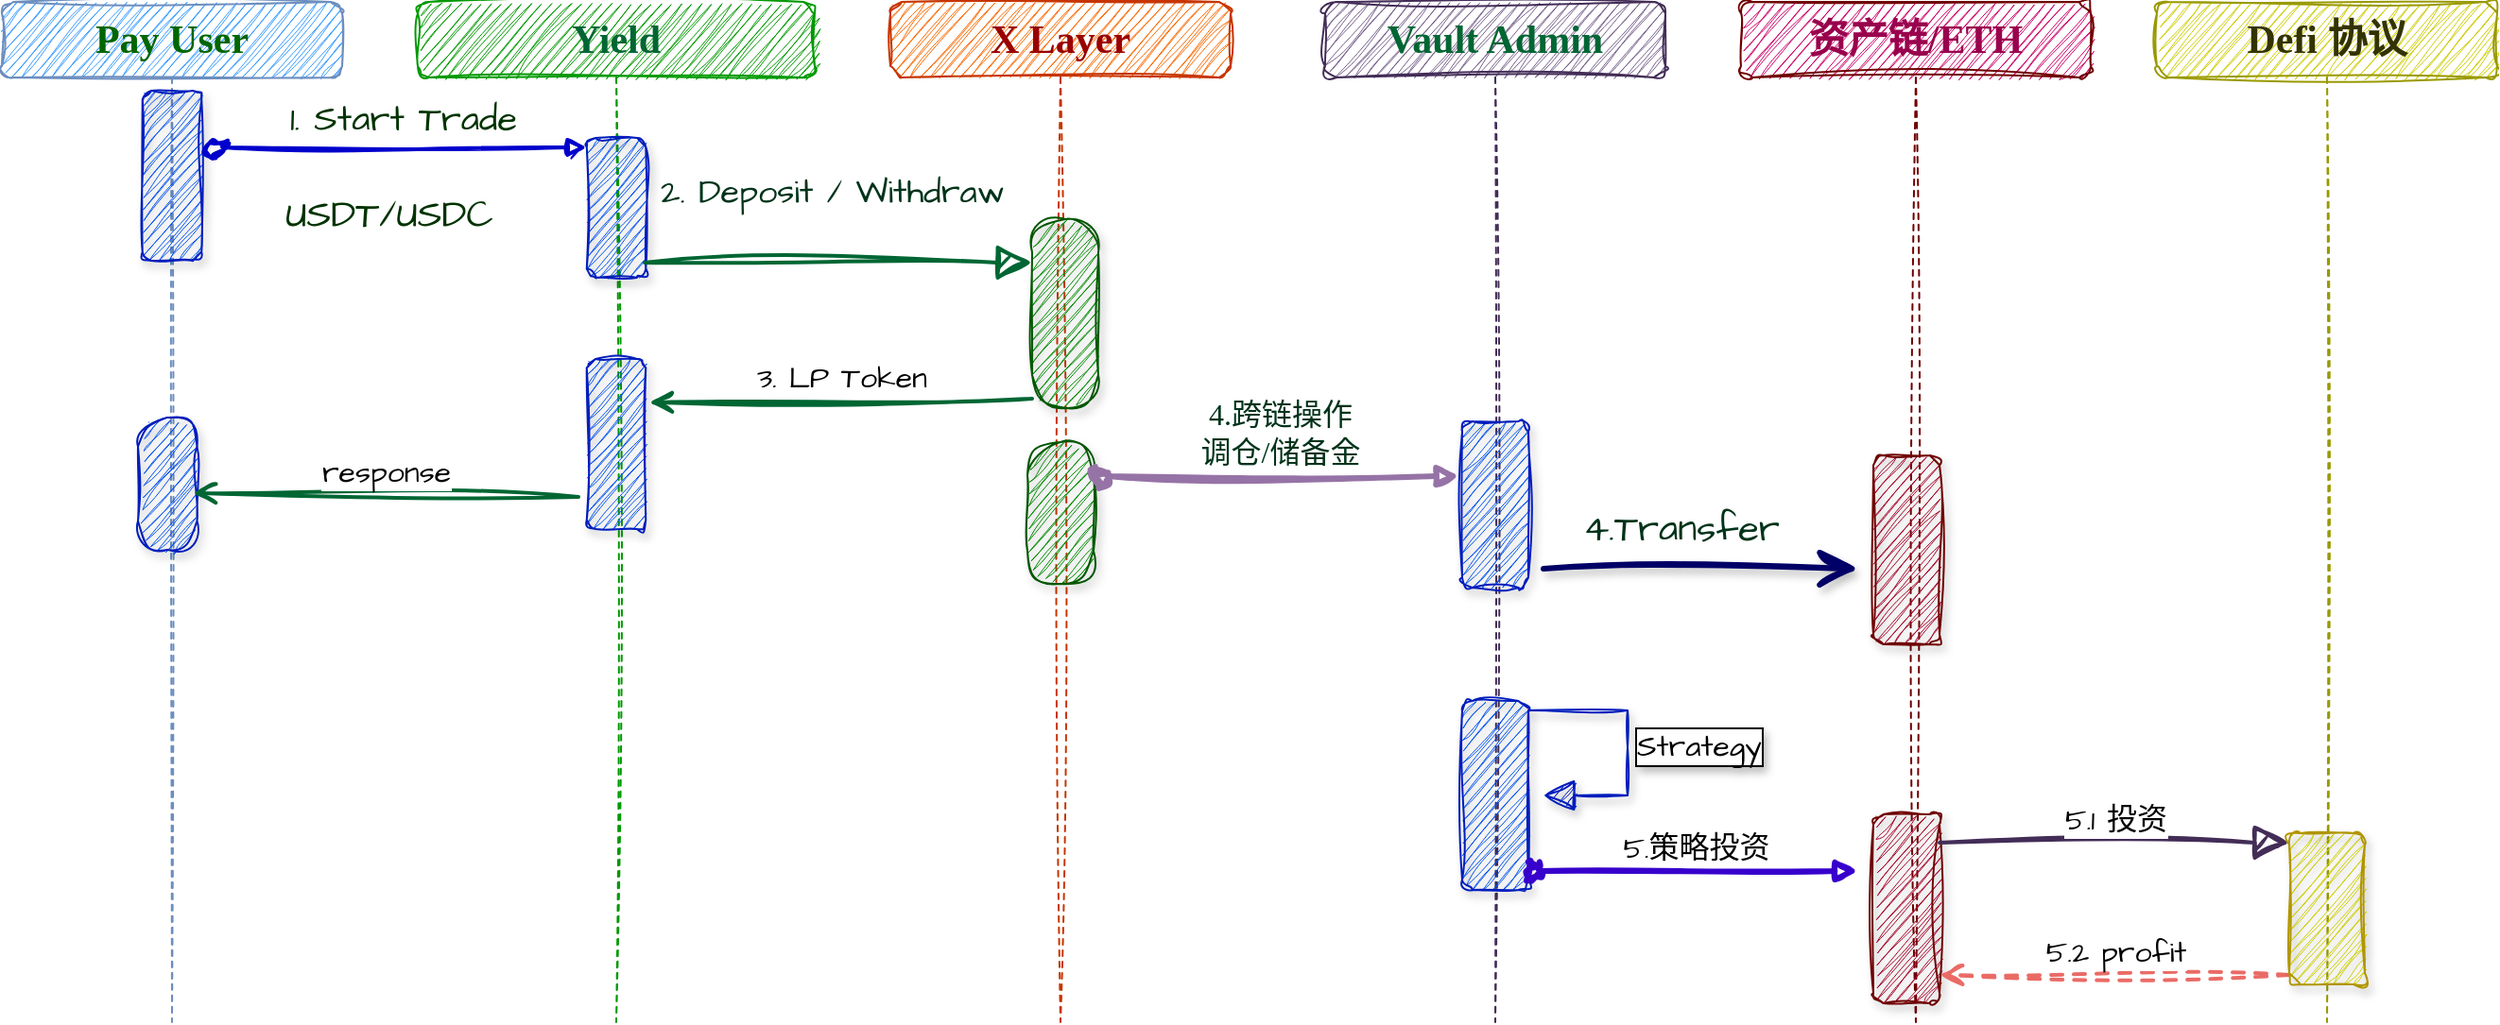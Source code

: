 <mxfile version="27.1.6">
  <diagram name="第 1 页" id="j1TzuLuGr58YibAGpSaS">
    <mxGraphModel dx="2104" dy="839" grid="0" gridSize="1" guides="1" tooltips="1" connect="1" arrows="1" fold="1" page="0" pageScale="1" pageWidth="827" pageHeight="1169" math="0" shadow="0">
      <root>
        <mxCell id="0" />
        <mxCell id="1" parent="0" />
        <mxCell id="IqrCXrtKxaEDs8SVGuVz-1" value="&lt;font style=&quot;color: rgb(0, 102, 0);&quot;&gt;Pay User&lt;/font&gt;" style="shape=umlLifeline;perimeter=lifelinePerimeter;whiteSpace=wrap;html=1;container=1;dropTarget=0;collapsible=0;recursiveResize=0;outlineConnect=0;portConstraint=eastwest;newEdgeStyle={&quot;curved&quot;:0,&quot;rounded&quot;:0};fontFamily=Comic Sans MS;sketch=1;curveFitting=1;jiggle=2;rounded=1;fillColor=#3399FF;strokeColor=#6c8ebf;fontSize=21;fontStyle=1" parent="1" vertex="1">
          <mxGeometry x="-10" width="180" height="540" as="geometry" />
        </mxCell>
        <mxCell id="uoGXqu0kDNc_xjMYB53n-3" value="" style="html=1;points=[[0,0,0,0,5],[0,1,0,0,-5],[1,0,0,0,5],[1,1,0,0,-5]];perimeter=orthogonalPerimeter;outlineConnect=0;targetShapes=umlLifeline;portConstraint=eastwest;newEdgeStyle={&quot;curved&quot;:0,&quot;rounded&quot;:0};fontFamily=Architects Daughter;fontSource=https%3A%2F%2Ffonts.googleapis.com%2Fcss%3Ffamily%3DArchitects%2BDaughter;fillColor=#0050ef;strokeColor=#001DBC;fontColor=#ffffff;sketch=1;curveFitting=1;jiggle=2;rounded=1;shadow=1;" parent="IqrCXrtKxaEDs8SVGuVz-1" vertex="1">
          <mxGeometry x="74.37" y="47" width="31.25" height="90" as="geometry" />
        </mxCell>
        <mxCell id="uoGXqu0kDNc_xjMYB53n-4" value="" style="html=1;points=[[0,0,0,0,5],[0,1,0,0,-5],[1,0,0,0,5],[1,1,0,0,-5]];perimeter=orthogonalPerimeter;outlineConnect=0;targetShapes=umlLifeline;portConstraint=eastwest;newEdgeStyle={&quot;curved&quot;:0,&quot;rounded&quot;:0};fontFamily=Architects Daughter;fontSource=https%3A%2F%2Ffonts.googleapis.com%2Fcss%3Ffamily%3DArchitects%2BDaughter;fillColor=#0050ef;strokeColor=#001DBC;fontColor=#ffffff;sketch=1;curveFitting=1;jiggle=2;rounded=1;shadow=1;arcSize=49;" parent="IqrCXrtKxaEDs8SVGuVz-1" vertex="1">
          <mxGeometry x="72" y="220" width="31.25" height="70" as="geometry" />
        </mxCell>
        <mxCell id="IqrCXrtKxaEDs8SVGuVz-6" value="&lt;font style=&quot;color: rgb(0, 102, 51);&quot;&gt;Yield&lt;/font&gt;" style="shape=umlLifeline;perimeter=lifelinePerimeter;whiteSpace=wrap;html=1;container=1;dropTarget=0;collapsible=0;recursiveResize=0;outlineConnect=0;portConstraint=eastwest;newEdgeStyle={&quot;curved&quot;:0,&quot;rounded&quot;:0};fontFamily=Comic Sans MS;sketch=1;curveFitting=1;jiggle=2;rounded=1;fillColor=#009900;strokeColor=#009900;fontSize=21;fontStyle=1" parent="1" vertex="1">
          <mxGeometry x="210" width="210" height="540" as="geometry" />
        </mxCell>
        <mxCell id="IqrCXrtKxaEDs8SVGuVz-7" value="" style="html=1;points=[[0,0,0,0,5],[0,1,0,0,-5],[1,0,0,0,5],[1,1,0,0,-5]];perimeter=orthogonalPerimeter;outlineConnect=0;targetShapes=umlLifeline;portConstraint=eastwest;newEdgeStyle={&quot;curved&quot;:0,&quot;rounded&quot;:0};fontFamily=Architects Daughter;fontSource=https%3A%2F%2Ffonts.googleapis.com%2Fcss%3Ffamily%3DArchitects%2BDaughter;fillColor=#0050ef;strokeColor=#001DBC;fontColor=#ffffff;sketch=1;curveFitting=1;jiggle=2;rounded=1;shadow=1;" parent="IqrCXrtKxaEDs8SVGuVz-6" vertex="1">
          <mxGeometry x="89.38" y="72" width="31.25" height="74" as="geometry" />
        </mxCell>
        <mxCell id="uoGXqu0kDNc_xjMYB53n-1" value="" style="html=1;points=[[0,0,0,0,5],[0,1,0,0,-5],[1,0,0,0,5],[1,1,0,0,-5]];perimeter=orthogonalPerimeter;outlineConnect=0;targetShapes=umlLifeline;portConstraint=eastwest;newEdgeStyle={&quot;curved&quot;:0,&quot;rounded&quot;:0};fontFamily=Architects Daughter;fontSource=https%3A%2F%2Ffonts.googleapis.com%2Fcss%3Ffamily%3DArchitects%2BDaughter;fillColor=#0050ef;strokeColor=#001DBC;fontColor=#ffffff;sketch=1;curveFitting=1;jiggle=2;rounded=1;shadow=1;" parent="IqrCXrtKxaEDs8SVGuVz-6" vertex="1">
          <mxGeometry x="89.38" y="189" width="31.25" height="90" as="geometry" />
        </mxCell>
        <mxCell id="IqrCXrtKxaEDs8SVGuVz-8" value="&lt;font style=&quot;font-size: 19px; color: rgb(0, 51, 0);&quot;&gt;1. Start Trade&lt;/font&gt;" style="html=1;verticalAlign=bottom;startArrow=oval;endArrow=block;startSize=8;curved=0;rounded=0;entryX=0;entryY=0;entryDx=0;entryDy=5;fontFamily=Architects Daughter;fontSource=https%3A%2F%2Ffonts.googleapis.com%2Fcss%3Ffamily%3DArchitects%2BDaughter;fontSize=16;sourcePerimeterSpacing=8;targetPerimeterSpacing=8;strokeColor=#0000CC;strokeWidth=2;sketch=1;curveFitting=1;jiggle=2;" parent="1" target="IqrCXrtKxaEDs8SVGuVz-7" edge="1" source="uoGXqu0kDNc_xjMYB53n-3">
          <mxGeometry x="0.003" relative="1" as="geometry">
            <mxPoint x="95" y="93" as="sourcePoint" />
            <mxPoint as="offset" />
          </mxGeometry>
        </mxCell>
        <mxCell id="IqrCXrtKxaEDs8SVGuVz-9" value="&lt;font style=&quot;color: rgb(153, 0, 0);&quot;&gt;X Layer&lt;/font&gt;" style="shape=umlLifeline;perimeter=lifelinePerimeter;whiteSpace=wrap;html=1;container=1;dropTarget=0;collapsible=0;recursiveResize=0;outlineConnect=0;portConstraint=eastwest;newEdgeStyle={&quot;curved&quot;:0,&quot;rounded&quot;:0};fontFamily=Comic Sans MS;sketch=1;curveFitting=1;jiggle=2;rounded=1;fillColor=#fa6800;strokeColor=#C73500;fontSize=21;fontStyle=1;fontColor=#000000;" parent="1" vertex="1">
          <mxGeometry x="460" width="180" height="540" as="geometry" />
        </mxCell>
        <mxCell id="IqrCXrtKxaEDs8SVGuVz-11" value="" style="html=1;points=[[0,0,0,0,5],[0,1,0,0,-5],[1,0,0,0,5],[1,1,0,0,-5]];perimeter=orthogonalPerimeter;outlineConnect=0;targetShapes=umlLifeline;portConstraint=eastwest;newEdgeStyle={&quot;curved&quot;:0,&quot;rounded&quot;:0};fontFamily=Architects Daughter;fontSource=https%3A%2F%2Ffonts.googleapis.com%2Fcss%3Ffamily%3DArchitects%2BDaughter;fillColor=#008a00;fontColor=#ffffff;strokeColor=#005700;sketch=1;curveFitting=1;jiggle=2;shadow=1;rounded=1;arcSize=50;labelBackgroundColor=none;textShadow=1;glass=0;" parent="IqrCXrtKxaEDs8SVGuVz-9" vertex="1">
          <mxGeometry x="75" y="115" width="35" height="100" as="geometry" />
        </mxCell>
        <mxCell id="iRXknCBIg4AkD2OQPZYj-1" value="" style="html=1;points=[[0,0,0,0,5],[0,1,0,0,-5],[1,0,0,0,5],[1,1,0,0,-5]];perimeter=orthogonalPerimeter;outlineConnect=0;targetShapes=umlLifeline;portConstraint=eastwest;newEdgeStyle={&quot;curved&quot;:0,&quot;rounded&quot;:0};fontFamily=Architects Daughter;fontSource=https%3A%2F%2Ffonts.googleapis.com%2Fcss%3Ffamily%3DArchitects%2BDaughter;fillColor=#008a00;fontColor=#ffffff;strokeColor=#005700;sketch=1;curveFitting=1;jiggle=2;shadow=1;rounded=1;arcSize=50;labelBackgroundColor=none;textShadow=1;glass=0;" vertex="1" parent="IqrCXrtKxaEDs8SVGuVz-9">
          <mxGeometry x="72.5" y="233" width="35" height="75" as="geometry" />
        </mxCell>
        <mxCell id="IqrCXrtKxaEDs8SVGuVz-12" value="&lt;font style=&quot;font-size: 18px; color: rgb(0, 51, 26);&quot;&gt;2. Deposit / Withdraw&lt;/font&gt;" style="html=1;verticalAlign=bottom;endArrow=block;curved=0;rounded=0;entryX=0;entryY=0;entryDx=0;entryDy=5;fontFamily=Architects Daughter;fontSource=https%3A%2F%2Ffonts.googleapis.com%2Fcss%3Ffamily%3DArchitects%2BDaughter;fontSize=16;startSize=14;endSize=14;sourcePerimeterSpacing=8;targetPerimeterSpacing=8;strokeColor=#006633;strokeWidth=2;sketch=1;curveFitting=1;jiggle=2;shadow=0;" parent="1" edge="1">
          <mxGeometry x="-0.034" y="24" relative="1" as="geometry">
            <mxPoint x="330" y="138" as="sourcePoint" />
            <mxPoint x="535" y="138" as="targetPoint" />
            <mxPoint as="offset" />
          </mxGeometry>
        </mxCell>
        <mxCell id="IqrCXrtKxaEDs8SVGuVz-13" value="3. LP Token" style="html=1;verticalAlign=bottom;endArrow=open;endSize=8;curved=0;rounded=1;exitX=0;exitY=1;exitDx=0;exitDy=-5;fontFamily=Architects Daughter;fontSource=https%3A%2F%2Ffonts.googleapis.com%2Fcss%3Ffamily%3DArchitects%2BDaughter;fontSize=16;sourcePerimeterSpacing=8;targetPerimeterSpacing=8;strokeColor=#006633;strokeWidth=2;sketch=1;curveFitting=1;jiggle=2;entryX=1.056;entryY=0.256;entryDx=0;entryDy=0;entryPerimeter=0;" parent="1" source="IqrCXrtKxaEDs8SVGuVz-11" target="uoGXqu0kDNc_xjMYB53n-1" edge="1">
          <mxGeometry x="0.004" relative="1" as="geometry">
            <mxPoint x="339" y="245" as="targetPoint" />
            <mxPoint as="offset" />
          </mxGeometry>
        </mxCell>
        <mxCell id="So9lpCZKGh69Al9hTp2r-1" value="&lt;font style=&quot;color: rgb(0, 102, 51);&quot;&gt;Vault Admin&lt;/font&gt;" style="shape=umlLifeline;perimeter=lifelinePerimeter;whiteSpace=wrap;html=1;container=1;dropTarget=0;collapsible=0;recursiveResize=0;outlineConnect=0;portConstraint=eastwest;newEdgeStyle={&quot;curved&quot;:0,&quot;rounded&quot;:0};fontFamily=Comic Sans MS;sketch=1;curveFitting=1;jiggle=2;rounded=1;fillColor=#76608a;strokeColor=#432D57;fontSize=21;fontStyle=1;fontColor=#ffffff;" parent="1" vertex="1">
          <mxGeometry x="690" width="180" height="540" as="geometry" />
        </mxCell>
        <mxCell id="So9lpCZKGh69Al9hTp2r-2" value="" style="html=1;points=[[0,0,0,0,5],[0,1,0,0,-5],[1,0,0,0,5],[1,1,0,0,-5]];perimeter=orthogonalPerimeter;outlineConnect=0;targetShapes=umlLifeline;portConstraint=eastwest;newEdgeStyle={&quot;curved&quot;:0,&quot;rounded&quot;:0};fontFamily=Architects Daughter;fontSource=https%3A%2F%2Ffonts.googleapis.com%2Fcss%3Ffamily%3DArchitects%2BDaughter;fillColor=#0050ef;fontColor=#ffffff;strokeColor=#001DBC;sketch=1;curveFitting=1;jiggle=2;shadow=1;rounded=1;" parent="So9lpCZKGh69Al9hTp2r-1" vertex="1">
          <mxGeometry x="72.5" y="222" width="35" height="88" as="geometry" />
        </mxCell>
        <mxCell id="So9lpCZKGh69Al9hTp2r-15" value="" style="html=1;points=[[0,0,0,0,5],[0,1,0,0,-5],[1,0,0,0,5],[1,1,0,0,-5]];perimeter=orthogonalPerimeter;outlineConnect=0;targetShapes=umlLifeline;portConstraint=eastwest;newEdgeStyle={&quot;curved&quot;:0,&quot;rounded&quot;:0};fontFamily=Architects Daughter;fontSource=https%3A%2F%2Ffonts.googleapis.com%2Fcss%3Ffamily%3DArchitects%2BDaughter;fillColor=#0050ef;fontColor=#ffffff;strokeColor=#001DBC;sketch=1;curveFitting=1;jiggle=2;shadow=1;rounded=1;" parent="So9lpCZKGh69Al9hTp2r-1" vertex="1">
          <mxGeometry x="72.5" y="370" width="35" height="100" as="geometry" />
        </mxCell>
        <mxCell id="So9lpCZKGh69Al9hTp2r-17" value="Strategy" style="html=1;align=left;spacingLeft=2;endArrow=block;rounded=0;edgeStyle=orthogonalEdgeStyle;curved=0;rounded=0;fontFamily=Architects Daughter;fontSource=https%3A%2F%2Ffonts.googleapis.com%2Fcss%3Ffamily%3DArchitects%2BDaughter;fontSize=16;startSize=14;endSize=14;sourcePerimeterSpacing=8;targetPerimeterSpacing=8;exitX=1;exitY=0;exitDx=0;exitDy=5;exitPerimeter=0;sketch=1;curveFitting=1;jiggle=2;fillColor=#0050ef;strokeColor=#001DBC;shadow=1;labelBorderColor=default;textShadow=1;" parent="So9lpCZKGh69Al9hTp2r-1" source="So9lpCZKGh69Al9hTp2r-15" target="So9lpCZKGh69Al9hTp2r-15" edge="1">
          <mxGeometry relative="1" as="geometry">
            <mxPoint x="130" y="390" as="sourcePoint" />
            <Array as="points">
              <mxPoint x="160" y="375" />
              <mxPoint x="160" y="420" />
            </Array>
            <mxPoint x="143" y="420" as="targetPoint" />
          </mxGeometry>
        </mxCell>
        <mxCell id="So9lpCZKGh69Al9hTp2r-5" value="&lt;font style=&quot;color: rgb(153, 0, 77);&quot;&gt;资产链/ETH&lt;/font&gt;" style="shape=umlLifeline;perimeter=lifelinePerimeter;whiteSpace=wrap;html=1;container=1;dropTarget=0;collapsible=0;recursiveResize=0;outlineConnect=0;portConstraint=eastwest;newEdgeStyle={&quot;curved&quot;:0,&quot;rounded&quot;:0};fontFamily=Comic Sans MS;sketch=1;curveFitting=1;jiggle=2;rounded=1;fillColor=#CC0066;strokeColor=#6F0000;fontSize=21;fontStyle=1;fontColor=#ffffff;" parent="1" vertex="1">
          <mxGeometry x="910" width="185" height="540" as="geometry" />
        </mxCell>
        <mxCell id="So9lpCZKGh69Al9hTp2r-6" value="" style="html=1;points=[[0,0,0,0,5],[0,1,0,0,-5],[1,0,0,0,5],[1,1,0,0,-5]];perimeter=orthogonalPerimeter;outlineConnect=0;targetShapes=umlLifeline;portConstraint=eastwest;newEdgeStyle={&quot;curved&quot;:0,&quot;rounded&quot;:0};fontFamily=Architects Daughter;fontSource=https%3A%2F%2Ffonts.googleapis.com%2Fcss%3Ffamily%3DArchitects%2BDaughter;fillColor=#a20025;fontColor=#ffffff;strokeColor=#6F0000;sketch=1;curveFitting=1;jiggle=2;shadow=1;rounded=1;" parent="So9lpCZKGh69Al9hTp2r-5" vertex="1">
          <mxGeometry x="70" y="240" width="35" height="100" as="geometry" />
        </mxCell>
        <mxCell id="So9lpCZKGh69Al9hTp2r-19" value="" style="html=1;points=[[0,0,0,0,5],[0,1,0,0,-5],[1,0,0,0,5],[1,1,0,0,-5]];perimeter=orthogonalPerimeter;outlineConnect=0;targetShapes=umlLifeline;portConstraint=eastwest;newEdgeStyle={&quot;curved&quot;:0,&quot;rounded&quot;:0};fontFamily=Architects Daughter;fontSource=https%3A%2F%2Ffonts.googleapis.com%2Fcss%3Ffamily%3DArchitects%2BDaughter;fillColor=#a20025;fontColor=#ffffff;strokeColor=#6F0000;sketch=1;curveFitting=1;jiggle=2;shadow=1;rounded=1;" parent="So9lpCZKGh69Al9hTp2r-5" vertex="1">
          <mxGeometry x="70" y="430" width="35" height="100" as="geometry" />
        </mxCell>
        <mxCell id="So9lpCZKGh69Al9hTp2r-24" value="5.1 投资" style="html=1;verticalAlign=bottom;endArrow=block;curved=0;rounded=0;entryX=0;entryY=0;entryDx=0;entryDy=5;fontFamily=Architects Daughter;fontSource=https%3A%2F%2Ffonts.googleapis.com%2Fcss%3Ffamily%3DArchitects%2BDaughter;fontSize=16;startSize=14;endSize=14;sourcePerimeterSpacing=8;targetPerimeterSpacing=8;strokeWidth=2;fillColor=#76608a;strokeColor=#432D57;sketch=1;curveFitting=1;jiggle=2;shadow=0;" parent="So9lpCZKGh69Al9hTp2r-5" target="So9lpCZKGh69Al9hTp2r-23" edge="1">
          <mxGeometry relative="1" as="geometry">
            <mxPoint x="105" y="445" as="sourcePoint" />
          </mxGeometry>
        </mxCell>
        <mxCell id="So9lpCZKGh69Al9hTp2r-25" value="5.2 profit" style="html=1;verticalAlign=bottom;endArrow=open;dashed=1;endSize=8;curved=0;rounded=0;exitX=0;exitY=1;exitDx=0;exitDy=-5;fontFamily=Architects Daughter;fontSource=https%3A%2F%2Ffonts.googleapis.com%2Fcss%3Ffamily%3DArchitects%2BDaughter;fontSize=16;sourcePerimeterSpacing=8;targetPerimeterSpacing=8;strokeWidth=2;strokeColor=#EA6B66;sketch=1;curveFitting=1;jiggle=2;" parent="So9lpCZKGh69Al9hTp2r-5" source="So9lpCZKGh69Al9hTp2r-23" edge="1">
          <mxGeometry relative="1" as="geometry">
            <mxPoint x="105" y="515" as="targetPoint" />
          </mxGeometry>
        </mxCell>
        <mxCell id="So9lpCZKGh69Al9hTp2r-8" value="" style="edgeStyle=none;curved=0;rounded=0;orthogonalLoop=1;jettySize=auto;html=1;fontFamily=Architects Daughter;fontSource=https%3A%2F%2Ffonts.googleapis.com%2Fcss%3Ffamily%3DArchitects%2BDaughter;fontSize=16;startSize=14;endArrow=open;endSize=14;sourcePerimeterSpacing=8;targetPerimeterSpacing=8;strokeColor=#000066;strokeWidth=3;sketch=1;curveFitting=1;jiggle=2;shadow=1;" parent="1" edge="1">
          <mxGeometry relative="1" as="geometry">
            <mxPoint x="805.5" y="300" as="sourcePoint" />
            <mxPoint x="972" y="300" as="targetPoint" />
          </mxGeometry>
        </mxCell>
        <mxCell id="So9lpCZKGh69Al9hTp2r-13" value="&lt;font style=&quot;color: rgb(0, 51, 26);&quot; face=&quot;Comic Sans MS&quot;&gt;4.跨链操作&lt;/font&gt;&lt;div&gt;&lt;font style=&quot;color: rgb(0, 51, 26);&quot; face=&quot;Comic Sans MS&quot;&gt;调仓/储备金&lt;/font&gt;&lt;/div&gt;" style="html=1;verticalAlign=bottom;startArrow=oval;endArrow=block;startSize=8;curved=0;rounded=0;fontFamily=Architects Daughter;fontSource=https%3A%2F%2Ffonts.googleapis.com%2Fcss%3Ffamily%3DArchitects%2BDaughter;fontSize=16;sourcePerimeterSpacing=8;targetPerimeterSpacing=8;strokeColor=#9673a6;strokeWidth=3;sketch=1;curveFitting=1;jiggle=2;fillColor=#e1d5e7;" parent="1" edge="1">
          <mxGeometry relative="1" as="geometry">
            <mxPoint x="571" y="251" as="sourcePoint" />
            <mxPoint x="761" y="251" as="targetPoint" />
            <mxPoint as="offset" />
          </mxGeometry>
        </mxCell>
        <mxCell id="So9lpCZKGh69Al9hTp2r-14" value="&lt;font style=&quot;color: rgb(0, 51, 26);&quot;&gt;4.Transfer&lt;/font&gt;" style="text;html=1;align=center;verticalAlign=middle;resizable=0;points=[];autosize=1;strokeColor=none;fillColor=none;fontSize=20;fontFamily=Architects Daughter;fontSource=https%3A%2F%2Ffonts.googleapis.com%2Fcss%3Ffamily%3DArchitects%2BDaughter;rounded=1;sketch=1;curveFitting=1;jiggle=2;" parent="1" vertex="1">
          <mxGeometry x="817" y="260" width="122" height="36" as="geometry" />
        </mxCell>
        <mxCell id="So9lpCZKGh69Al9hTp2r-18" value="5.策略投资" style="html=1;verticalAlign=bottom;startArrow=oval;startFill=1;endArrow=block;startSize=8;curved=0;rounded=0;fontFamily=Architects Daughter;fontSource=https%3A%2F%2Ffonts.googleapis.com%2Fcss%3Ffamily%3DArchitects%2BDaughter;fontSize=16;sourcePerimeterSpacing=8;targetPerimeterSpacing=8;sketch=1;curveFitting=1;jiggle=2;fillColor=#6a00ff;strokeColor=#3700CC;strokeWidth=3;" parent="1" target="So9lpCZKGh69Al9hTp2r-19" edge="1">
          <mxGeometry width="60" relative="1" as="geometry">
            <mxPoint x="800" y="460" as="sourcePoint" />
            <mxPoint x="860" y="460" as="targetPoint" />
          </mxGeometry>
        </mxCell>
        <mxCell id="So9lpCZKGh69Al9hTp2r-20" value="&lt;font style=&quot;color: rgb(51, 51, 0);&quot;&gt;Defi 协议&lt;/font&gt;" style="shape=umlLifeline;perimeter=lifelinePerimeter;whiteSpace=wrap;html=1;container=1;dropTarget=0;collapsible=0;recursiveResize=0;outlineConnect=0;portConstraint=eastwest;newEdgeStyle={&quot;curved&quot;:0,&quot;rounded&quot;:0};fontFamily=Comic Sans MS;sketch=1;curveFitting=1;jiggle=2;rounded=1;fillColor=#CCCC00;strokeColor=#999900;fontSize=21;fontStyle=1;fontColor=#000000;" parent="1" vertex="1">
          <mxGeometry x="1130" width="180" height="540" as="geometry" />
        </mxCell>
        <mxCell id="So9lpCZKGh69Al9hTp2r-23" value="" style="html=1;points=[[0,0,0,0,5],[0,1,0,0,-5],[1,0,0,0,5],[1,1,0,0,-5]];perimeter=orthogonalPerimeter;outlineConnect=0;targetShapes=umlLifeline;portConstraint=eastwest;newEdgeStyle={&quot;curved&quot;:0,&quot;rounded&quot;:0};fontFamily=Architects Daughter;fontSource=https%3A%2F%2Ffonts.googleapis.com%2Fcss%3Ffamily%3DArchitects%2BDaughter;fillColor=#CCCC00;fontColor=#000000;strokeColor=#B09500;rounded=1;sketch=1;curveFitting=1;jiggle=2;shadow=1;" parent="So9lpCZKGh69Al9hTp2r-20" vertex="1">
          <mxGeometry x="70" y="440" width="40" height="80" as="geometry" />
        </mxCell>
        <mxCell id="qYCiY-w-z25QqMDzT4oW-1" value="&lt;font style=&quot;color: rgb(0, 51, 0);&quot;&gt;USDT/USDC&lt;/font&gt;" style="text;strokeColor=none;fillColor=none;html=1;align=center;verticalAlign=middle;whiteSpace=wrap;rounded=0;fontSize=20;fontFamily=Architects Daughter;fontSource=https%3A%2F%2Ffonts.googleapis.com%2Fcss%3Ffamily%3DArchitects%2BDaughter;fontColor=#3333FF;" parent="1" vertex="1">
          <mxGeometry x="119" y="100" width="152" height="23" as="geometry" />
        </mxCell>
        <mxCell id="uoGXqu0kDNc_xjMYB53n-2" value="response" style="html=1;verticalAlign=bottom;endArrow=open;endSize=8;curved=0;rounded=1;exitX=0;exitY=1;exitDx=0;exitDy=-5;fontFamily=Architects Daughter;fontSource=https%3A%2F%2Ffonts.googleapis.com%2Fcss%3Ffamily%3DArchitects%2BDaughter;fontSize=16;sourcePerimeterSpacing=8;targetPerimeterSpacing=8;strokeColor=#006633;strokeWidth=2;sketch=1;curveFitting=1;jiggle=2;entryX=1.056;entryY=0.256;entryDx=0;entryDy=0;entryPerimeter=0;" parent="1" edge="1">
          <mxGeometry x="0.004" relative="1" as="geometry">
            <mxPoint x="91" y="260" as="targetPoint" />
            <mxPoint as="offset" />
            <mxPoint x="295" y="262" as="sourcePoint" />
          </mxGeometry>
        </mxCell>
      </root>
    </mxGraphModel>
  </diagram>
</mxfile>
